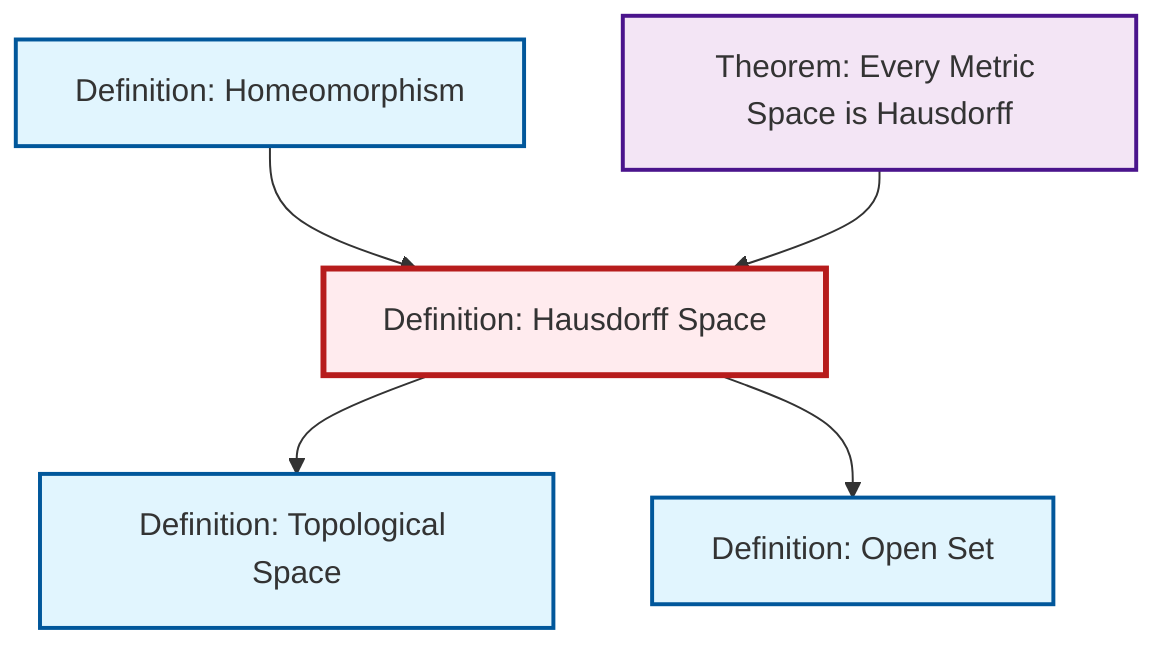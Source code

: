 graph TD
    classDef definition fill:#e1f5fe,stroke:#01579b,stroke-width:2px
    classDef theorem fill:#f3e5f5,stroke:#4a148c,stroke-width:2px
    classDef axiom fill:#fff3e0,stroke:#e65100,stroke-width:2px
    classDef example fill:#e8f5e9,stroke:#1b5e20,stroke-width:2px
    classDef current fill:#ffebee,stroke:#b71c1c,stroke-width:3px
    def-homeomorphism["Definition: Homeomorphism"]:::definition
    def-topological-space["Definition: Topological Space"]:::definition
    thm-metric-hausdorff["Theorem: Every Metric Space is Hausdorff"]:::theorem
    def-open-set["Definition: Open Set"]:::definition
    def-hausdorff["Definition: Hausdorff Space"]:::definition
    def-hausdorff --> def-topological-space
    def-hausdorff --> def-open-set
    def-homeomorphism --> def-hausdorff
    thm-metric-hausdorff --> def-hausdorff
    class def-hausdorff current